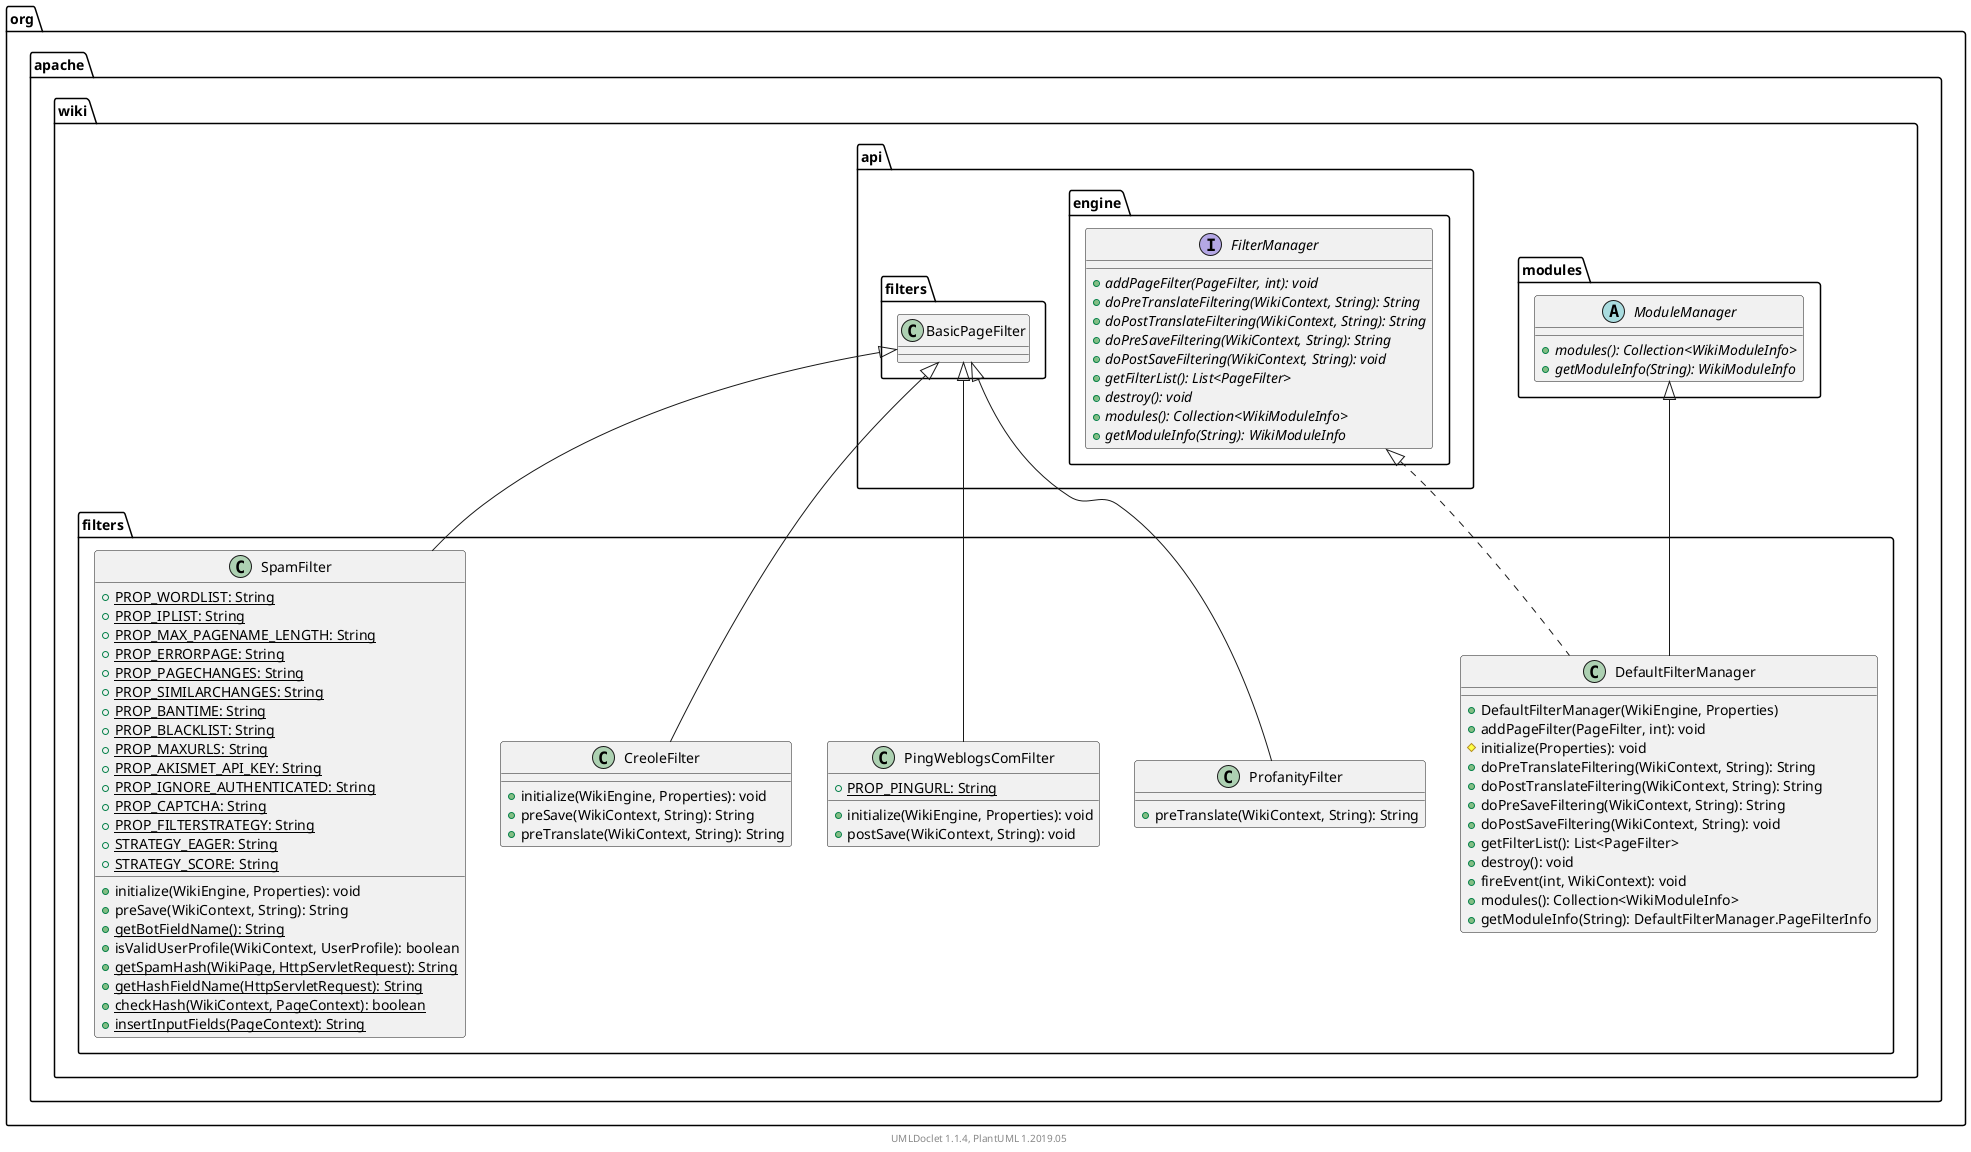 @startuml

    namespace org.apache.wiki.filters {

        class DefaultFilterManager [[DefaultFilterManager.html]] {
            +DefaultFilterManager(WikiEngine, Properties)
            +addPageFilter(PageFilter, int): void
            #initialize(Properties): void
            +doPreTranslateFiltering(WikiContext, String): String
            +doPostTranslateFiltering(WikiContext, String): String
            +doPreSaveFiltering(WikiContext, String): String
            +doPostSaveFiltering(WikiContext, String): void
            +getFilterList(): List<PageFilter>
            +destroy(): void
            +fireEvent(int, WikiContext): void
            +modules(): Collection<WikiModuleInfo>
            +getModuleInfo(String): DefaultFilterManager.PageFilterInfo
        }

        class ProfanityFilter [[ProfanityFilter.html]] {
            +preTranslate(WikiContext, String): String
        }

        class PingWeblogsComFilter [[PingWeblogsComFilter.html]] {
            {static} +PROP_PINGURL: String
            +initialize(WikiEngine, Properties): void
            +postSave(WikiContext, String): void
        }

        class CreoleFilter [[CreoleFilter.html]] {
            +initialize(WikiEngine, Properties): void
            +preSave(WikiContext, String): String
            +preTranslate(WikiContext, String): String
        }

        class SpamFilter [[SpamFilter.html]] {
            {static} +PROP_WORDLIST: String
            {static} +PROP_IPLIST: String
            {static} +PROP_MAX_PAGENAME_LENGTH: String
            {static} +PROP_ERRORPAGE: String
            {static} +PROP_PAGECHANGES: String
            {static} +PROP_SIMILARCHANGES: String
            {static} +PROP_BANTIME: String
            {static} +PROP_BLACKLIST: String
            {static} +PROP_MAXURLS: String
            {static} +PROP_AKISMET_API_KEY: String
            {static} +PROP_IGNORE_AUTHENTICATED: String
            {static} +PROP_CAPTCHA: String
            {static} +PROP_FILTERSTRATEGY: String
            {static} +STRATEGY_EAGER: String
            {static} +STRATEGY_SCORE: String
            +initialize(WikiEngine, Properties): void
            +preSave(WikiContext, String): String
            {static} +getBotFieldName(): String
            +isValidUserProfile(WikiContext, UserProfile): boolean
            {static} +getSpamHash(WikiPage, HttpServletRequest): String
            {static} +getHashFieldName(HttpServletRequest): String
            {static} +checkHash(WikiContext, PageContext): boolean
            {static} +insertInputFields(PageContext): String
        }

        abstract class org.apache.wiki.modules.ModuleManager {
            {abstract} +modules(): Collection<WikiModuleInfo>
            {abstract} +getModuleInfo(String): WikiModuleInfo
        }
        org.apache.wiki.modules.ModuleManager <|-- DefaultFilterManager

        interface org.apache.wiki.api.engine.FilterManager {
            {abstract} +addPageFilter(PageFilter, int): void
            {abstract} +doPreTranslateFiltering(WikiContext, String): String
            {abstract} +doPostTranslateFiltering(WikiContext, String): String
            {abstract} +doPreSaveFiltering(WikiContext, String): String
            {abstract} +doPostSaveFiltering(WikiContext, String): void
            {abstract} +getFilterList(): List<PageFilter>
            {abstract} +destroy(): void
            {abstract} +modules(): Collection<WikiModuleInfo>
            {abstract} +getModuleInfo(String): WikiModuleInfo
        }
        org.apache.wiki.api.engine.FilterManager <|.. DefaultFilterManager

        class org.apache.wiki.api.filters.BasicPageFilter
        org.apache.wiki.api.filters.BasicPageFilter <|-- ProfanityFilter

        org.apache.wiki.api.filters.BasicPageFilter <|-- PingWeblogsComFilter

        org.apache.wiki.api.filters.BasicPageFilter <|-- CreoleFilter

        org.apache.wiki.api.filters.BasicPageFilter <|-- SpamFilter

    }


    center footer UMLDoclet 1.1.4, PlantUML 1.2019.05
@enduml
